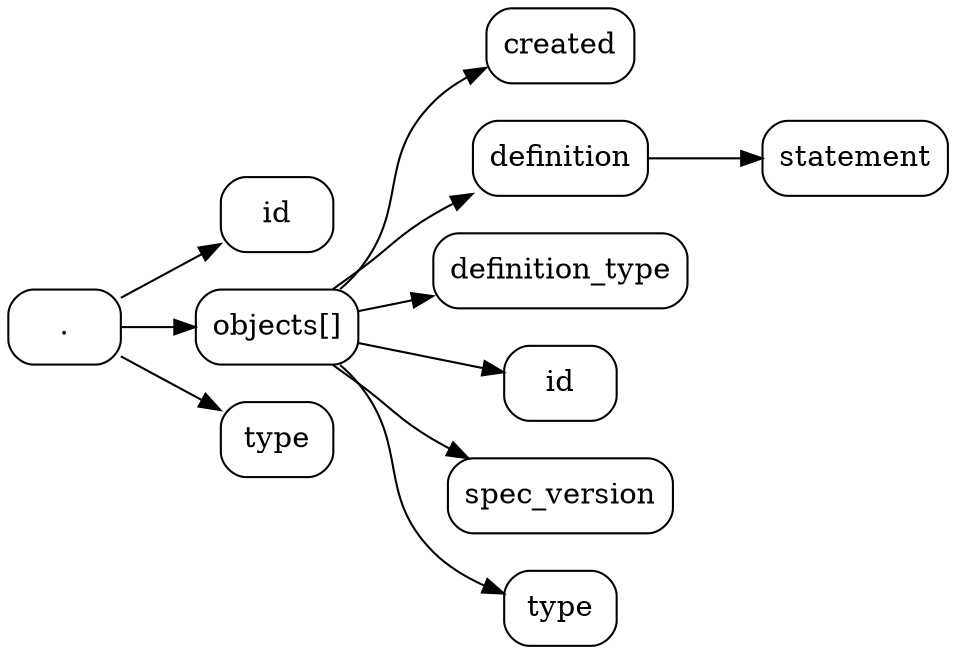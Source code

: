 strict digraph  {
rankdir=LR;
id [shape=box, style=rounded];
"." [shape=box, style=rounded];
"objects[]" [shape=box, style=rounded];
"objects[].created" [label=created, shape=box, style=rounded];
"objects[].definition" [label=definition, shape=box, style=rounded];
"objects[].definition.statement" [label=statement, shape=box, style=rounded];
"objects[].definition_type" [label=definition_type, shape=box, style=rounded];
"objects[].id" [label=id, shape=box, style=rounded];
"objects[].spec_version" [label=spec_version, shape=box, style=rounded];
"objects[].type" [label=type, shape=box, style=rounded];
type [shape=box, style=rounded];
"." -> id;
"." -> "objects[]";
"." -> type;
"objects[]" -> "objects[].created";
"objects[]" -> "objects[].definition";
"objects[]" -> "objects[].definition_type";
"objects[]" -> "objects[].id";
"objects[]" -> "objects[].spec_version";
"objects[]" -> "objects[].type";
"objects[].definition" -> "objects[].definition.statement";
}
